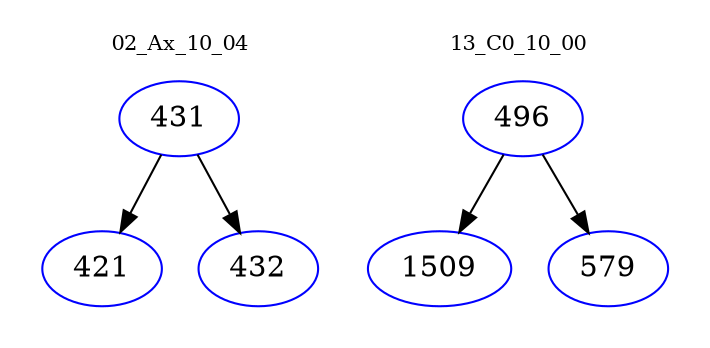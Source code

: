 digraph{
subgraph cluster_0 {
color = white
label = "02_Ax_10_04";
fontsize=10;
T0_431 [label="431", color="blue"]
T0_431 -> T0_421 [color="black"]
T0_421 [label="421", color="blue"]
T0_431 -> T0_432 [color="black"]
T0_432 [label="432", color="blue"]
}
subgraph cluster_1 {
color = white
label = "13_C0_10_00";
fontsize=10;
T1_496 [label="496", color="blue"]
T1_496 -> T1_1509 [color="black"]
T1_1509 [label="1509", color="blue"]
T1_496 -> T1_579 [color="black"]
T1_579 [label="579", color="blue"]
}
}
